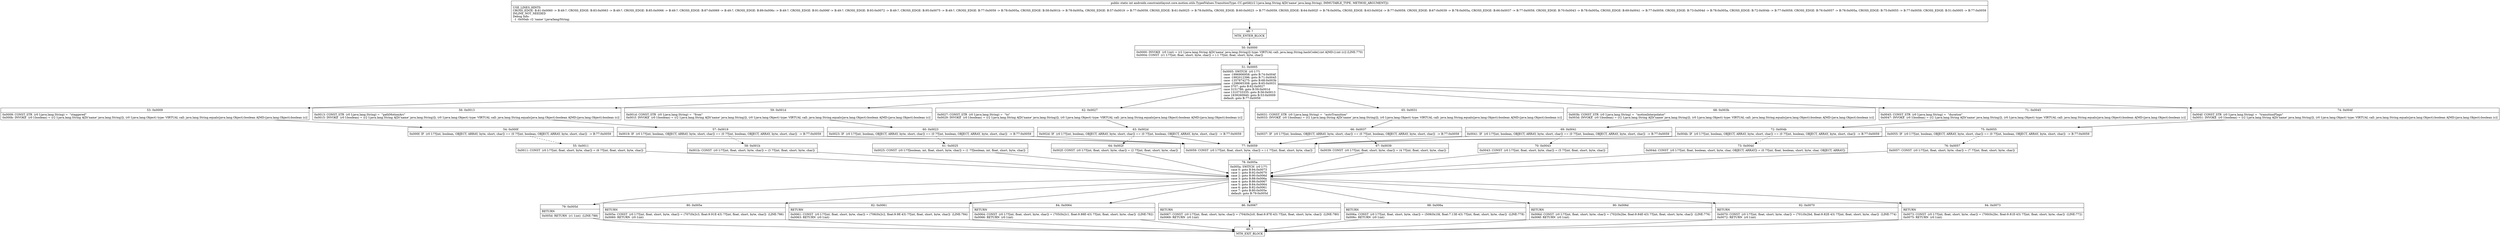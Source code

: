 digraph "CFG forandroidx.constraintlayout.core.motion.utils.TypedValues.TransitionType.\-CC.getId(Ljava\/lang\/String;)I" {
Node_48 [shape=record,label="{48\:\ ?|MTH_ENTER_BLOCK\l}"];
Node_50 [shape=record,label="{50\:\ 0x0000|0x0000: INVOKE  (r0 I:int) = (r2 I:java.lang.String A[D('name' java.lang.String)]) type: VIRTUAL call: java.lang.String.hashCode():int A[MD:():int (c)] (LINE:770)\l0x0004: CONST  (r1 I:??[int, float, short, byte, char]) = (\-1 ??[int, float, short, byte, char]) \l}"];
Node_51 [shape=record,label="{51\:\ 0x0005|0x0005: SWITCH  (r0 I:??)\l case \-1996906958: goto B:74:0x004f\l case \-1992012396: goto B:71:0x0045\l case \-1357874275: goto B:68:0x003b\l case \-1298065308: goto B:65:0x0031\l case 3707: goto B:62:0x0027\l case 3151786: goto B:59:0x001d\l case 1310733335: goto B:56:0x0013\l case 1839260940: goto B:53:0x0009\l default: goto B:77:0x0059 \l}"];
Node_53 [shape=record,label="{53\:\ 0x0009|0x0009: CONST_STR  (r0 I:java.lang.String) =  \"staggered\" \l0x000b: INVOKE  (r0 I:boolean) = (r2 I:java.lang.String A[D('name' java.lang.String)]), (r0 I:java.lang.Object) type: VIRTUAL call: java.lang.String.equals(java.lang.Object):boolean A[MD:(java.lang.Object):boolean (c)]\l}"];
Node_54 [shape=record,label="{54\:\ 0x000f|0x000f: IF  (r0 I:??[int, boolean, OBJECT, ARRAY, byte, short, char]) == (0 ??[int, boolean, OBJECT, ARRAY, byte, short, char])  \-\> B:77:0x0059 \l}"];
Node_55 [shape=record,label="{55\:\ 0x0011|0x0011: CONST  (r0 I:??[int, float, short, byte, char]) = (6 ??[int, float, short, byte, char]) \l}"];
Node_78 [shape=record,label="{78\:\ 0x005a|0x005a: SWITCH  (r0 I:??)\l case 0: goto B:94:0x0073\l case 1: goto B:92:0x0070\l case 2: goto B:90:0x006d\l case 3: goto B:88:0x006a\l case 4: goto B:86:0x0067\l case 5: goto B:84:0x0064\l case 6: goto B:82:0x0061\l case 7: goto B:80:0x005e\l default: goto B:79:0x005d \l}"];
Node_79 [shape=record,label="{79\:\ 0x005d|RETURN\l|0x005d: RETURN  (r1 I:int)  (LINE:788)\l}"];
Node_49 [shape=record,label="{49\:\ ?|MTH_EXIT_BLOCK\l}"];
Node_80 [shape=record,label="{80\:\ 0x005e|RETURN\l|0x005e: CONST  (r0 I:??[int, float, short, byte, char]) = (707(0x2c3, float:9.91E\-43) ??[int, float, short, byte, char])  (LINE:786)\l0x0060: RETURN  (r0 I:int) \l}"];
Node_82 [shape=record,label="{82\:\ 0x0061|RETURN\l|0x0061: CONST  (r0 I:??[int, float, short, byte, char]) = (706(0x2c2, float:9.9E\-43) ??[int, float, short, byte, char])  (LINE:784)\l0x0063: RETURN  (r0 I:int) \l}"];
Node_84 [shape=record,label="{84\:\ 0x0064|RETURN\l|0x0064: CONST  (r0 I:??[int, float, short, byte, char]) = (705(0x2c1, float:9.88E\-43) ??[int, float, short, byte, char])  (LINE:782)\l0x0066: RETURN  (r0 I:int) \l}"];
Node_86 [shape=record,label="{86\:\ 0x0067|RETURN\l|0x0067: CONST  (r0 I:??[int, float, short, byte, char]) = (704(0x2c0, float:9.87E\-43) ??[int, float, short, byte, char])  (LINE:780)\l0x0069: RETURN  (r0 I:int) \l}"];
Node_88 [shape=record,label="{88\:\ 0x006a|RETURN\l|0x006a: CONST  (r0 I:??[int, float, short, byte, char]) = (509(0x1fd, float:7.13E\-43) ??[int, float, short, byte, char])  (LINE:778)\l0x006c: RETURN  (r0 I:int) \l}"];
Node_90 [shape=record,label="{90\:\ 0x006d|RETURN\l|0x006d: CONST  (r0 I:??[int, float, short, byte, char]) = (702(0x2be, float:9.84E\-43) ??[int, float, short, byte, char])  (LINE:776)\l0x006f: RETURN  (r0 I:int) \l}"];
Node_92 [shape=record,label="{92\:\ 0x0070|RETURN\l|0x0070: CONST  (r0 I:??[int, float, short, byte, char]) = (701(0x2bd, float:9.82E\-43) ??[int, float, short, byte, char])  (LINE:774)\l0x0072: RETURN  (r0 I:int) \l}"];
Node_94 [shape=record,label="{94\:\ 0x0073|RETURN\l|0x0073: CONST  (r0 I:??[int, float, short, byte, char]) = (700(0x2bc, float:9.81E\-43) ??[int, float, short, byte, char])  (LINE:772)\l0x0075: RETURN  (r0 I:int) \l}"];
Node_56 [shape=record,label="{56\:\ 0x0013|0x0013: CONST_STR  (r0 I:java.lang.String) =  \"pathMotionArc\" \l0x0015: INVOKE  (r0 I:boolean) = (r2 I:java.lang.String A[D('name' java.lang.String)]), (r0 I:java.lang.Object) type: VIRTUAL call: java.lang.String.equals(java.lang.Object):boolean A[MD:(java.lang.Object):boolean (c)]\l}"];
Node_57 [shape=record,label="{57\:\ 0x0019|0x0019: IF  (r0 I:??[int, boolean, OBJECT, ARRAY, byte, short, char]) == (0 ??[int, boolean, OBJECT, ARRAY, byte, short, char])  \-\> B:77:0x0059 \l}"];
Node_58 [shape=record,label="{58\:\ 0x001b|0x001b: CONST  (r0 I:??[int, float, short, byte, char]) = (3 ??[int, float, short, byte, char]) \l}"];
Node_59 [shape=record,label="{59\:\ 0x001d|0x001d: CONST_STR  (r0 I:java.lang.String) =  \"from\" \l0x001f: INVOKE  (r0 I:boolean) = (r2 I:java.lang.String A[D('name' java.lang.String)]), (r0 I:java.lang.Object) type: VIRTUAL call: java.lang.String.equals(java.lang.Object):boolean A[MD:(java.lang.Object):boolean (c)]\l}"];
Node_60 [shape=record,label="{60\:\ 0x0023|0x0023: IF  (r0 I:??[int, boolean, OBJECT, ARRAY, byte, short, char]) == (0 ??[int, boolean, OBJECT, ARRAY, byte, short, char])  \-\> B:77:0x0059 \l}"];
Node_61 [shape=record,label="{61\:\ 0x0025|0x0025: CONST  (r0 I:??[boolean, int, float, short, byte, char]) = (1 ??[boolean, int, float, short, byte, char]) \l}"];
Node_62 [shape=record,label="{62\:\ 0x0027|0x0027: CONST_STR  (r0 I:java.lang.String) =  \"to\" \l0x0029: INVOKE  (r0 I:boolean) = (r2 I:java.lang.String A[D('name' java.lang.String)]), (r0 I:java.lang.Object) type: VIRTUAL call: java.lang.String.equals(java.lang.Object):boolean A[MD:(java.lang.Object):boolean (c)]\l}"];
Node_63 [shape=record,label="{63\:\ 0x002d|0x002d: IF  (r0 I:??[int, boolean, OBJECT, ARRAY, byte, short, char]) == (0 ??[int, boolean, OBJECT, ARRAY, byte, short, char])  \-\> B:77:0x0059 \l}"];
Node_64 [shape=record,label="{64\:\ 0x002f|0x002f: CONST  (r0 I:??[int, float, short, byte, char]) = (2 ??[int, float, short, byte, char]) \l}"];
Node_65 [shape=record,label="{65\:\ 0x0031|0x0031: CONST_STR  (r0 I:java.lang.String) =  \"autoTransition\" \l0x0033: INVOKE  (r0 I:boolean) = (r2 I:java.lang.String A[D('name' java.lang.String)]), (r0 I:java.lang.Object) type: VIRTUAL call: java.lang.String.equals(java.lang.Object):boolean A[MD:(java.lang.Object):boolean (c)]\l}"];
Node_66 [shape=record,label="{66\:\ 0x0037|0x0037: IF  (r0 I:??[int, boolean, OBJECT, ARRAY, byte, short, char]) == (0 ??[int, boolean, OBJECT, ARRAY, byte, short, char])  \-\> B:77:0x0059 \l}"];
Node_67 [shape=record,label="{67\:\ 0x0039|0x0039: CONST  (r0 I:??[int, float, short, byte, char]) = (4 ??[int, float, short, byte, char]) \l}"];
Node_68 [shape=record,label="{68\:\ 0x003b|0x003b: CONST_STR  (r0 I:java.lang.String) =  \"motionInterpolator\" \l0x003d: INVOKE  (r0 I:boolean) = (r2 I:java.lang.String A[D('name' java.lang.String)]), (r0 I:java.lang.Object) type: VIRTUAL call: java.lang.String.equals(java.lang.Object):boolean A[MD:(java.lang.Object):boolean (c)]\l}"];
Node_69 [shape=record,label="{69\:\ 0x0041|0x0041: IF  (r0 I:??[int, boolean, OBJECT, ARRAY, byte, short, char]) == (0 ??[int, boolean, OBJECT, ARRAY, byte, short, char])  \-\> B:77:0x0059 \l}"];
Node_70 [shape=record,label="{70\:\ 0x0043|0x0043: CONST  (r0 I:??[int, float, short, byte, char]) = (5 ??[int, float, short, byte, char]) \l}"];
Node_71 [shape=record,label="{71\:\ 0x0045|0x0045: CONST_STR  (r0 I:java.lang.String) =  \"duration\" \l0x0047: INVOKE  (r0 I:boolean) = (r2 I:java.lang.String A[D('name' java.lang.String)]), (r0 I:java.lang.Object) type: VIRTUAL call: java.lang.String.equals(java.lang.Object):boolean A[MD:(java.lang.Object):boolean (c)]\l}"];
Node_72 [shape=record,label="{72\:\ 0x004b|0x004b: IF  (r0 I:??[int, boolean, OBJECT, ARRAY, byte, short, char]) == (0 ??[int, boolean, OBJECT, ARRAY, byte, short, char])  \-\> B:77:0x0059 \l}"];
Node_73 [shape=record,label="{73\:\ 0x004d|0x004d: CONST  (r0 I:??[int, float, boolean, short, byte, char, OBJECT, ARRAY]) = (0 ??[int, float, boolean, short, byte, char, OBJECT, ARRAY]) \l}"];
Node_74 [shape=record,label="{74\:\ 0x004f|0x004f: CONST_STR  (r0 I:java.lang.String) =  \"transitionFlags\" \l0x0051: INVOKE  (r0 I:boolean) = (r2 I:java.lang.String A[D('name' java.lang.String)]), (r0 I:java.lang.Object) type: VIRTUAL call: java.lang.String.equals(java.lang.Object):boolean A[MD:(java.lang.Object):boolean (c)]\l}"];
Node_75 [shape=record,label="{75\:\ 0x0055|0x0055: IF  (r0 I:??[int, boolean, OBJECT, ARRAY, byte, short, char]) == (0 ??[int, boolean, OBJECT, ARRAY, byte, short, char])  \-\> B:77:0x0059 \l}"];
Node_76 [shape=record,label="{76\:\ 0x0057|0x0057: CONST  (r0 I:??[int, float, short, byte, char]) = (7 ??[int, float, short, byte, char]) \l}"];
Node_77 [shape=record,label="{77\:\ 0x0059|0x0059: CONST  (r0 I:??[int, float, short, byte, char]) = (\-1 ??[int, float, short, byte, char]) \l}"];
MethodNode[shape=record,label="{public static int androidx.constraintlayout.core.motion.utils.TypedValues.TransitionType.\-CC.getId((r2 I:java.lang.String A[D('name' java.lang.String), IMMUTABLE_TYPE, METHOD_ARGUMENT]))  | USE_LINES_HINTS\lCROSS_EDGE: B:81:0x0060 \-\> B:49:?, CROSS_EDGE: B:83:0x0063 \-\> B:49:?, CROSS_EDGE: B:85:0x0066 \-\> B:49:?, CROSS_EDGE: B:87:0x0069 \-\> B:49:?, CROSS_EDGE: B:89:0x006c \-\> B:49:?, CROSS_EDGE: B:91:0x006f \-\> B:49:?, CROSS_EDGE: B:93:0x0072 \-\> B:49:?, CROSS_EDGE: B:95:0x0075 \-\> B:49:?, CROSS_EDGE: B:77:0x0059 \-\> B:78:0x005a, CROSS_EDGE: B:58:0x001b \-\> B:78:0x005a, CROSS_EDGE: B:57:0x0019 \-\> B:77:0x0059, CROSS_EDGE: B:61:0x0025 \-\> B:78:0x005a, CROSS_EDGE: B:60:0x0023 \-\> B:77:0x0059, CROSS_EDGE: B:64:0x002f \-\> B:78:0x005a, CROSS_EDGE: B:63:0x002d \-\> B:77:0x0059, CROSS_EDGE: B:67:0x0039 \-\> B:78:0x005a, CROSS_EDGE: B:66:0x0037 \-\> B:77:0x0059, CROSS_EDGE: B:70:0x0043 \-\> B:78:0x005a, CROSS_EDGE: B:69:0x0041 \-\> B:77:0x0059, CROSS_EDGE: B:73:0x004d \-\> B:78:0x005a, CROSS_EDGE: B:72:0x004b \-\> B:77:0x0059, CROSS_EDGE: B:76:0x0057 \-\> B:78:0x005a, CROSS_EDGE: B:75:0x0055 \-\> B:77:0x0059, CROSS_EDGE: B:51:0x0005 \-\> B:77:0x0059\lINLINE_NOT_NEEDED\lDebug Info:\l  \-1 \-0x00ab: r2 'name' Ljava\/lang\/String;\l}"];
MethodNode -> Node_48;Node_48 -> Node_50;
Node_50 -> Node_51;
Node_51 -> Node_53;
Node_51 -> Node_56;
Node_51 -> Node_59;
Node_51 -> Node_62;
Node_51 -> Node_65;
Node_51 -> Node_68;
Node_51 -> Node_71;
Node_51 -> Node_74;
Node_51 -> Node_77;
Node_53 -> Node_54;
Node_54 -> Node_55[style=dashed];
Node_54 -> Node_77;
Node_55 -> Node_78;
Node_78 -> Node_79;
Node_78 -> Node_80;
Node_78 -> Node_82;
Node_78 -> Node_84;
Node_78 -> Node_86;
Node_78 -> Node_88;
Node_78 -> Node_90;
Node_78 -> Node_92;
Node_78 -> Node_94;
Node_79 -> Node_49;
Node_80 -> Node_49;
Node_82 -> Node_49;
Node_84 -> Node_49;
Node_86 -> Node_49;
Node_88 -> Node_49;
Node_90 -> Node_49;
Node_92 -> Node_49;
Node_94 -> Node_49;
Node_56 -> Node_57;
Node_57 -> Node_58[style=dashed];
Node_57 -> Node_77;
Node_58 -> Node_78;
Node_59 -> Node_60;
Node_60 -> Node_61[style=dashed];
Node_60 -> Node_77;
Node_61 -> Node_78;
Node_62 -> Node_63;
Node_63 -> Node_64[style=dashed];
Node_63 -> Node_77;
Node_64 -> Node_78;
Node_65 -> Node_66;
Node_66 -> Node_67[style=dashed];
Node_66 -> Node_77;
Node_67 -> Node_78;
Node_68 -> Node_69;
Node_69 -> Node_70[style=dashed];
Node_69 -> Node_77;
Node_70 -> Node_78;
Node_71 -> Node_72;
Node_72 -> Node_73[style=dashed];
Node_72 -> Node_77;
Node_73 -> Node_78;
Node_74 -> Node_75;
Node_75 -> Node_76[style=dashed];
Node_75 -> Node_77;
Node_76 -> Node_78;
Node_77 -> Node_78;
}

